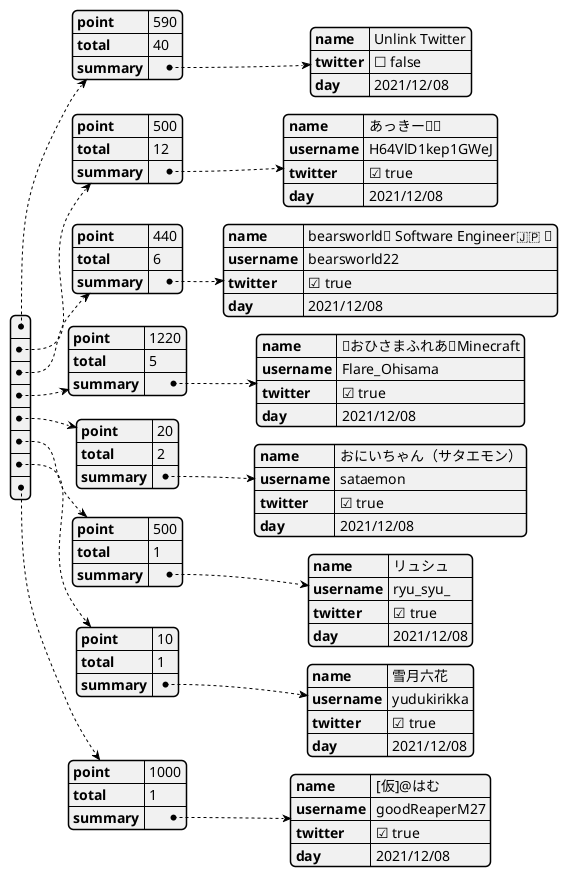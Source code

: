 @startjson
[{
  "point": 590,
  "total": 40,
  "summary": {
    "name": "Unlink Twitter",
    "twitter": false,
    "day": "2021/12/08"
  }
},{
  "point": 500,
  "total": 12,
  "summary": {
    "name": "あっきー🐾🌟",
    "username": "H64VlD1kep1GWeJ",
    "twitter": true,
    "day": "2021/12/08"
  }
},{
  "point": 440,
  "total": 6,
  "summary": {
    "name": "bearsworld🧸 Software Engineer🇯🇵 🐻",
    "username": "bearsworld22",
    "twitter": true,
    "day": "2021/12/08"
  }
},{
  "point": 1220,
  "total": 5,
  "summary": {
    "name": "🔆おひさまふれあ🔆Minecraft",
    "username": "Flare_Ohisama",
    "twitter": true,
    "day": "2021/12/08"
  }
},{
  "point": 20,
  "total": 2,
  "summary": {
    "name": "おにいちゃん（サタエモン）",
    "username": "sataemon",
    "twitter": true,
    "day": "2021/12/08"
  }
},{
  "point": 500,
  "total": 1,
  "summary": {
    "name": "リュシュ",
    "username": "ryu_syu_",
    "twitter": true,
    "day": "2021/12/08"
  }
},{
  "point": 10,
  "total": 1,
  "summary": {
    "name": "雪月六花",
    "username": "yudukirikka",
    "twitter": true,
    "day": "2021/12/08"
  }
},{
  "point": 1000,
  "total": 1,
  "summary": {
    "name": "[仮]@はむ",
    "username": "goodReaperM27",
    "twitter": true,
    "day": "2021/12/08"
  }
}]
@endjson